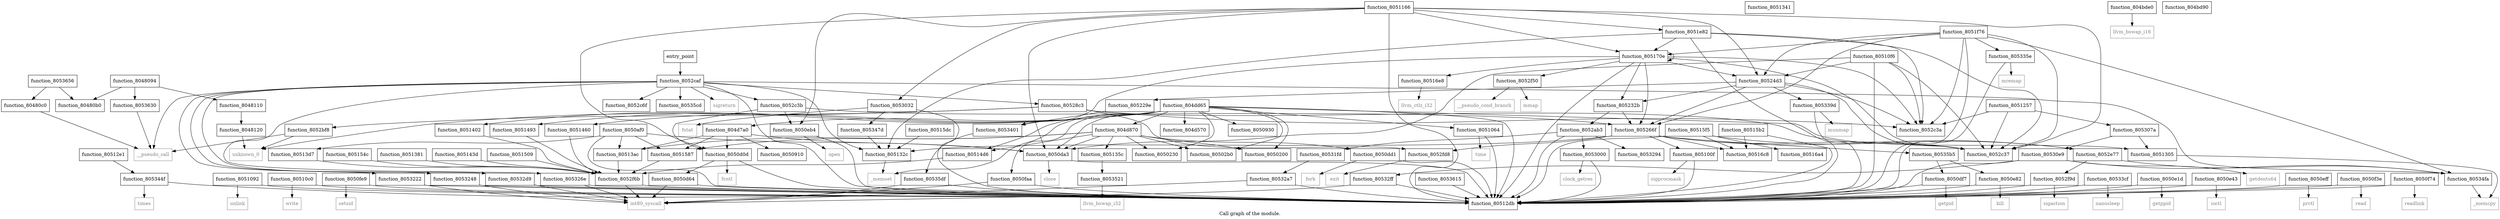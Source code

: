 digraph "Call graph of the module." {
  label="Call graph of the module.";
  node [shape=record];

  Node_function_805143d [label="{function_805143d}"];
  Node_function_8052f50 [label="{function_8052f50}"];
  Node_function_80515dc [label="{function_80515dc}"];
  Node_function_805100f [label="{function_805100f}"];
  Node_function_8051064 [label="{function_8051064}"];
  Node_function_8051460 [label="{function_8051460}"];
  Node_function_8051092 [label="{function_8051092}"];
  Node_function_80510c0 [label="{function_80510c0}"];
  Node_function_80510f6 [label="{function_80510f6}"];
  Node_function_8051166 [label="{function_8051166}"];
  Node_function_8051257 [label="{function_8051257}"];
  Node_function_80512db [label="{function_80512db}"];
  Node_function_80512e1 [label="{function_80512e1}"];
  Node_function_8051305 [label="{function_8051305}"];
  Node_function_8052caf [label="{function_8052caf}"];
  Node_function_8052c3a [label="{function_8052c3a}"];
  Node_function_805132c [label="{function_805132c}"];
  Node_function_80515f5 [label="{function_80515f5}"];
  Node_function_805229e [label="{function_805229e}"];
  Node_function_8051493 [label="{function_8051493}"];
  Node_function_80516a4 [label="{function_80516a4}"];
  Node_function_8051341 [label="{function_8051341}"];
  Node_function_80514d6 [label="{function_80514d6}"];
  Node_function_8052c3b [label="{function_8052c3b}"];
  Node_function_805135c [label="{function_805135c}"];
  Node_function_80513ac [label="{function_80513ac}"];
  Node_function_805232b [label="{function_805232b}"];
  Node_function_80524d3 [label="{function_80524d3}"];
  Node_function_8051509 [label="{function_8051509}"];
  Node_function_805266f [label="{function_805266f}"];
  Node_function_80516c8 [label="{function_80516c8}"];
  Node_function_805154c [label="{function_805154c}"];
  Node_function_8052c6f [label="{function_8052c6f}"];
  Node_function_8051381 [label="{function_8051381}"];
  Node_function_80516e8 [label="{function_80516e8}"];
  Node_function_8052e77 [label="{function_8052e77}"];
  Node_function_80528c3 [label="{function_80528c3}"];
  Node_function_8052ab3 [label="{function_8052ab3}"];
  Node_function_8051587 [label="{function_8051587}"];
  Node_function_805170e [label="{function_805170e}"];
  Node_function_8052bf8 [label="{function_8052bf8}"];
  Node_function_80515b2 [label="{function_80515b2}"];
  Node_function_8052c37 [label="{function_8052c37}"];
  Node_function_8051e82 [label="{function_8051e82}"];
  Node_function_80513d7 [label="{function_80513d7}"];
  Node_function_8051402 [label="{function_8051402}"];
  Node_function_8051f76 [label="{function_8051f76}"];
  Node_function_8052f9d [label="{function_8052f9d}"];
  Node_function_8052fd8 [label="{function_8052fd8}"];
  Node_function_8053000 [label="{function_8053000}"];
  Node_function_8053032 [label="{function_8053032}"];
  Node_function_805307a [label="{function_805307a}"];
  Node_function_80530e9 [label="{function_80530e9}"];
  Node_function_8050fe9 [label="{function_8050fe9}"];
  Node_function_8052f6b [label="{function_8052f6b}"];
  Node_function_80531fd [label="{function_80531fd}"];
  Node_function_8053222 [label="{function_8053222}"];
  Node_function_8053248 [label="{function_8053248}"];
  Node_function_805326e [label="{function_805326e}"];
  Node_function_8053294 [label="{function_8053294}"];
  Node_function_80532a7 [label="{function_80532a7}"];
  Node_function_80532d9 [label="{function_80532d9}"];
  Node_function_80532ff [label="{function_80532ff}"];
  Node_function_805335e [label="{function_805335e}"];
  Node_function_805339d [label="{function_805339d}"];
  Node_function_80533cf [label="{function_80533cf}"];
  Node_function_8053401 [label="{function_8053401}"];
  Node_function_805344f [label="{function_805344f}"];
  Node_function_805347d [label="{function_805347d}"];
  Node_function_80534fa [label="{function_80534fa}"];
  Node_function_8053521 [label="{function_8053521}"];
  Node_function_80535b5 [label="{function_80535b5}"];
  Node_function_80535cd [label="{function_80535cd}"];
  Node_function_80535df [label="{function_80535df}"];
  Node_function_8053615 [label="{function_8053615}"];
  Node_function_8053630 [label="{function_8053630}"];
  Node_function_8053656 [label="{function_8053656}"];
  Node_llvm_bswap_i32 [color="gray50", fontcolor="gray50", label="{llvm_bswap_i32}"];
  Node_llvm_ctlz_i32 [color="gray50", fontcolor="gray50", label="{llvm_ctlz_i32}"];
  Node__memset [color="gray50", fontcolor="gray50", label="{_memset}"];
  Node__memcpy [color="gray50", fontcolor="gray50", label="{_memcpy}"];
  Node_llvm_bswap_i16 [color="gray50", fontcolor="gray50", label="{llvm_bswap_i16}"];
  Node_unknown_0 [color="gray50", fontcolor="gray50", label="{unknown_0}"];
  Node_fcntl [color="gray50", fontcolor="gray50", label="{fcntl}"];
  Node_int80_syscall [color="gray50", fontcolor="gray50", label="{int80_syscall}"];
  Node_close [color="gray50", fontcolor="gray50", label="{close}"];
  Node_fork [color="gray50", fontcolor="gray50", label="{fork}"];
  Node_getpid [color="gray50", fontcolor="gray50", label="{getpid}"];
  Node_getppid [color="gray50", fontcolor="gray50", label="{getppid}"];
  Node_ioctl [color="gray50", fontcolor="gray50", label="{ioctl}"];
  Node_kill [color="gray50", fontcolor="gray50", label="{kill}"];
  Node_open [color="gray50", fontcolor="gray50", label="{open}"];
  Node_prctl [color="gray50", fontcolor="gray50", label="{prctl}"];
  Node_read [color="gray50", fontcolor="gray50", label="{read}"];
  Node_readlink [color="gray50", fontcolor="gray50", label="{readlink}"];
  Node_setsid [color="gray50", fontcolor="gray50", label="{setsid}"];
  Node_sigprocmask [color="gray50", fontcolor="gray50", label="{sigprocmask}"];
  Node_time [color="gray50", fontcolor="gray50", label="{time}"];
  Node_unlink [color="gray50", fontcolor="gray50", label="{unlink}"];
  Node_write [color="gray50", fontcolor="gray50", label="{write}"];
  Node_sigreturn [color="gray50", fontcolor="gray50", label="{sigreturn}"];
  Node_mmap [color="gray50", fontcolor="gray50", label="{mmap}"];
  Node_sigaction [color="gray50", fontcolor="gray50", label="{sigaction}"];
  Node_exit [color="gray50", fontcolor="gray50", label="{exit}"];
  Node_clock_getres [color="gray50", fontcolor="gray50", label="{clock_getres}"];
  Node_fstat [color="gray50", fontcolor="gray50", label="{fstat}"];
  Node_getdents64 [color="gray50", fontcolor="gray50", label="{getdents64}"];
  Node_mremap [color="gray50", fontcolor="gray50", label="{mremap}"];
  Node_munmap [color="gray50", fontcolor="gray50", label="{munmap}"];
  Node_nanosleep [color="gray50", fontcolor="gray50", label="{nanosleep}"];
  Node_times [color="gray50", fontcolor="gray50", label="{times}"];
  Node___pseudo_call [color="gray50", fontcolor="gray50", label="{__pseudo_call}"];
  Node___pseudo_cond_branch [color="gray50", fontcolor="gray50", label="{__pseudo_cond_branch}"];
  Node_function_8048094 [label="{function_8048094}"];
  Node_function_80480b0 [label="{function_80480b0}"];
  Node_function_80480c0 [label="{function_80480c0}"];
  Node_function_8048110 [label="{function_8048110}"];
  Node_function_8048120 [label="{function_8048120}"];
  Node_entry_point [label="{entry_point}"];
  Node_function_804bd90 [label="{function_804bd90}"];
  Node_function_804bde0 [label="{function_804bde0}"];
  Node_function_804d570 [label="{function_804d570}"];
  Node_function_804d7a0 [label="{function_804d7a0}"];
  Node_function_804d870 [label="{function_804d870}"];
  Node_function_804dd65 [label="{function_804dd65}"];
  Node_function_8050200 [label="{function_8050200}"];
  Node_function_8050230 [label="{function_8050230}"];
  Node_function_80502b0 [label="{function_80502b0}"];
  Node_function_8050910 [label="{function_8050910}"];
  Node_function_8050930 [label="{function_8050930}"];
  Node_function_8050af0 [label="{function_8050af0}"];
  Node_function_8050d0d [label="{function_8050d0d}"];
  Node_function_8050d64 [label="{function_8050d64}"];
  Node_function_8050da3 [label="{function_8050da3}"];
  Node_function_8050dd1 [label="{function_8050dd1}"];
  Node_function_8050df7 [label="{function_8050df7}"];
  Node_function_8050e1d [label="{function_8050e1d}"];
  Node_function_8050e43 [label="{function_8050e43}"];
  Node_function_8050e82 [label="{function_8050e82}"];
  Node_function_8050eb4 [label="{function_8050eb4}"];
  Node_function_8050eff [label="{function_8050eff}"];
  Node_function_8050f3e [label="{function_8050f3e}"];
  Node_function_8050f74 [label="{function_8050f74}"];
  Node_function_8050faa [label="{function_8050faa}"];
  Node_function_805143d -> Node_function_8052f6b;
  Node_function_8052f50 -> Node_mmap;
  Node_function_8052f50 -> Node___pseudo_cond_branch;
  Node_function_80515dc -> Node_function_805132c;
  Node_function_805100f -> Node_function_80512db;
  Node_function_805100f -> Node_sigprocmask;
  Node_function_8051064 -> Node_function_80512db;
  Node_function_8051064 -> Node_time;
  Node_function_8051460 -> Node_function_8052f6b;
  Node_function_8051092 -> Node_function_80512db;
  Node_function_8051092 -> Node_unlink;
  Node_function_80510c0 -> Node_function_80512db;
  Node_function_80510c0 -> Node_write;
  Node_function_80510f6 -> Node_function_80512db;
  Node_function_80510f6 -> Node_function_8052c3a;
  Node_function_80510f6 -> Node_function_80524d3;
  Node_function_80510f6 -> Node_function_8052c37;
  Node_function_80510f6 -> Node_function_8050da3;
  Node_function_8051166 -> Node_function_80512db;
  Node_function_8051166 -> Node_function_80524d3;
  Node_function_8051166 -> Node_function_805170e;
  Node_function_8051166 -> Node_function_8052c37;
  Node_function_8051166 -> Node_function_8051e82;
  Node_function_8051166 -> Node_function_8053032;
  Node_function_8051166 -> Node_function_8050d0d;
  Node_function_8051166 -> Node_function_8050da3;
  Node_function_8051166 -> Node_function_8050eb4;
  Node_function_8051257 -> Node_function_8052c3a;
  Node_function_8051257 -> Node_function_8052c37;
  Node_function_8051257 -> Node_function_805307a;
  Node_function_80512e1 -> Node_function_805344f;
  Node_function_8051305 -> Node__memcpy;
  Node_function_8052caf -> Node_function_80512db;
  Node_function_8052caf -> Node_function_805132c;
  Node_function_8052caf -> Node_function_8052c3b;
  Node_function_8052caf -> Node_function_8052c6f;
  Node_function_8052caf -> Node_function_80528c3;
  Node_function_8052caf -> Node_function_8053222;
  Node_function_8052caf -> Node_function_8053248;
  Node_function_8052caf -> Node_function_805326e;
  Node_function_8052caf -> Node_function_80532d9;
  Node_function_8052caf -> Node_function_80534fa;
  Node_function_8052caf -> Node_function_80535cd;
  Node_function_8052caf -> Node_sigreturn;
  Node_function_8052caf -> Node___pseudo_call;
  Node_function_805132c -> Node__memset;
  Node_function_80515f5 -> Node_function_80512db;
  Node_function_80515f5 -> Node_function_80516a4;
  Node_function_80515f5 -> Node_function_80516c8;
  Node_function_80515f5 -> Node_function_8052e77;
  Node_function_805229e -> Node_function_8053401;
  Node_function_8051493 -> Node_function_8052f6b;
  Node_function_80514d6 -> Node_function_8052f6b;
  Node_function_8052c3b -> Node_function_805266f;
  Node_function_8052c3b -> Node_function_8050d0d;
  Node_function_8052c3b -> Node_function_8050eb4;
  Node_function_805135c -> Node_function_8053521;
  Node_function_80513ac -> Node_function_8052f6b;
  Node_function_805232b -> Node_function_805266f;
  Node_function_805232b -> Node_function_8052ab3;
  Node_function_80524d3 -> Node_function_8052c3a;
  Node_function_80524d3 -> Node_function_805229e;
  Node_function_80524d3 -> Node_function_805232b;
  Node_function_80524d3 -> Node_function_805266f;
  Node_function_80524d3 -> Node_function_8052c37;
  Node_function_80524d3 -> Node_function_805339d;
  Node_function_8051509 -> Node_function_8052f6b;
  Node_function_805266f -> Node_function_805100f;
  Node_function_805266f -> Node_function_805132c;
  Node_function_805266f -> Node_function_80516c8;
  Node_function_805266f -> Node_function_8052e77;
  Node_function_805266f -> Node_function_8052c37;
  Node_function_805266f -> Node_function_8052fd8;
  Node_function_805266f -> Node_function_80535b5;
  Node_function_805154c -> Node_function_8052f6b;
  Node_function_8051381 -> Node_function_8052f6b;
  Node_function_80516e8 -> Node_llvm_ctlz_i32;
  Node_function_8052e77 -> Node_function_8052f9d;
  Node_function_8052e77 -> Node_function_80534fa;
  Node_function_80528c3 -> Node_function_8052c3a;
  Node_function_80528c3 -> Node_function_8052bf8;
  Node_function_80528c3 -> Node_function_8052c37;
  Node_function_80528c3 -> Node_function_8052fd8;
  Node_function_80528c3 -> Node_unknown_0;
  Node_function_8052ab3 -> Node_function_80512db;
  Node_function_8052ab3 -> Node_function_8053000;
  Node_function_8052ab3 -> Node_function_80531fd;
  Node_function_8052ab3 -> Node_function_8053294;
  Node_function_8051587 -> Node_function_8052f6b;
  Node_function_805170e -> Node_function_8052f50;
  Node_function_805170e -> Node_function_80512db;
  Node_function_805170e -> Node_function_8052c3a;
  Node_function_805170e -> Node_function_805232b;
  Node_function_805170e -> Node_function_80524d3;
  Node_function_805170e -> Node_function_805266f;
  Node_function_805170e -> Node_function_80516e8;
  Node_function_805170e -> Node_function_805170e;
  Node_function_805170e -> Node_function_8052c37;
  Node_function_805170e -> Node_function_8053401;
  Node_function_8052bf8 -> Node_unknown_0;
  Node_function_8052bf8 -> Node___pseudo_call;
  Node_function_80515b2 -> Node_function_80512db;
  Node_function_80515b2 -> Node_function_80516c8;
  Node_function_8051e82 -> Node_function_80512db;
  Node_function_8051e82 -> Node_function_8052c3a;
  Node_function_8051e82 -> Node_function_805132c;
  Node_function_8051e82 -> Node_function_805170e;
  Node_function_8051e82 -> Node_function_8052c37;
  Node_function_80513d7 -> Node_function_8052f6b;
  Node_function_8051402 -> Node_function_8052f6b;
  Node_function_8051f76 -> Node_function_80512db;
  Node_function_8051f76 -> Node_function_8052c3a;
  Node_function_8051f76 -> Node_function_80524d3;
  Node_function_8051f76 -> Node_function_805266f;
  Node_function_8051f76 -> Node_function_805170e;
  Node_function_8051f76 -> Node_function_8052c37;
  Node_function_8051f76 -> Node_function_805335e;
  Node_function_8051f76 -> Node_function_80534fa;
  Node_function_8052f9d -> Node_function_80512db;
  Node_function_8052f9d -> Node_sigaction;
  Node_function_8052fd8 -> Node_exit;
  Node_function_8053000 -> Node_function_80512db;
  Node_function_8053000 -> Node_clock_getres;
  Node_function_8053032 -> Node_function_80512db;
  Node_function_8053032 -> Node_function_805347d;
  Node_function_8053032 -> Node_fstat;
  Node_function_805307a -> Node_function_8051305;
  Node_function_805307a -> Node_function_80530e9;
  Node_function_80530e9 -> Node_function_80512db;
  Node_function_80530e9 -> Node_function_80532ff;
  Node_function_80530e9 -> Node_function_80534fa;
  Node_function_80530e9 -> Node_getdents64;
  Node_function_8050fe9 -> Node_function_80512db;
  Node_function_8050fe9 -> Node_setsid;
  Node_function_8052f6b -> Node_function_80512db;
  Node_function_8052f6b -> Node_int80_syscall;
  Node_function_80531fd -> Node_function_80532a7;
  Node_function_8053222 -> Node_function_80512db;
  Node_function_8053222 -> Node_int80_syscall;
  Node_function_8053248 -> Node_function_80512db;
  Node_function_8053248 -> Node_int80_syscall;
  Node_function_805326e -> Node_function_80512db;
  Node_function_805326e -> Node_int80_syscall;
  Node_function_80532a7 -> Node_function_80512db;
  Node_function_80532a7 -> Node_int80_syscall;
  Node_function_80532d9 -> Node_function_80512db;
  Node_function_80532d9 -> Node_int80_syscall;
  Node_function_80532ff -> Node_function_80512db;
  Node_function_80532ff -> Node_int80_syscall;
  Node_function_805335e -> Node_function_80512db;
  Node_function_805335e -> Node_mremap;
  Node_function_805339d -> Node_function_80512db;
  Node_function_805339d -> Node_munmap;
  Node_function_80533cf -> Node_function_80512db;
  Node_function_80533cf -> Node_nanosleep;
  Node_function_8053401 -> Node_function_80535df;
  Node_function_805344f -> Node_function_80512db;
  Node_function_805344f -> Node_times;
  Node_function_805347d -> Node_function_805132c;
  Node_function_80534fa -> Node__memcpy;
  Node_function_8053521 -> Node_llvm_bswap_i32;
  Node_function_80535b5 -> Node_function_8050df7;
  Node_function_80535b5 -> Node_function_8050e82;
  Node_function_80535df -> Node_function_80512db;
  Node_function_80535df -> Node_int80_syscall;
  Node_function_8053615 -> Node_function_80512db;
  Node_function_8053630 -> Node___pseudo_call;
  Node_function_8053656 -> Node_function_80480b0;
  Node_function_8053656 -> Node_function_80480c0;
  Node_function_8048094 -> Node_function_8053630;
  Node_function_8048094 -> Node_function_80480b0;
  Node_function_8048094 -> Node_function_8048110;
  Node_function_80480c0 -> Node___pseudo_call;
  Node_function_8048110 -> Node_function_8048120;
  Node_function_8048120 -> Node_unknown_0;
  Node_entry_point -> Node_function_8052caf;
  Node_function_804bde0 -> Node_llvm_bswap_i16;
  Node_function_804d7a0 -> Node_function_80513ac;
  Node_function_804d7a0 -> Node_function_8051587;
  Node_function_804d7a0 -> Node_function_8050910;
  Node_function_804d7a0 -> Node_function_8050d0d;
  Node_function_804d7a0 -> Node_function_8050da3;
  Node_function_804d870 -> Node_function_80514d6;
  Node_function_804d870 -> Node_function_805135c;
  Node_function_804d870 -> Node_function_80513ac;
  Node_function_804d870 -> Node_function_8051587;
  Node_function_804d870 -> Node_function_8050200;
  Node_function_804d870 -> Node_function_8050230;
  Node_function_804d870 -> Node_function_80502b0;
  Node_function_804d870 -> Node_function_8050da3;
  Node_function_804d870 -> Node_function_8050dd1;
  Node_function_804dd65 -> Node_function_8051064;
  Node_function_804dd65 -> Node_function_8051460;
  Node_function_804dd65 -> Node_function_80512db;
  Node_function_804dd65 -> Node_function_8051305;
  Node_function_804dd65 -> Node_function_8051493;
  Node_function_804dd65 -> Node_function_80514d6;
  Node_function_804dd65 -> Node_function_8051402;
  Node_function_804dd65 -> Node__memset;
  Node_function_804dd65 -> Node_function_804d570;
  Node_function_804dd65 -> Node_function_804d7a0;
  Node_function_804dd65 -> Node_function_804d870;
  Node_function_804dd65 -> Node_function_8050200;
  Node_function_804dd65 -> Node_function_8050230;
  Node_function_804dd65 -> Node_function_80502b0;
  Node_function_804dd65 -> Node_function_8050930;
  Node_function_804dd65 -> Node_function_8050da3;
  Node_function_804dd65 -> Node_function_8050faa;
  Node_function_8050af0 -> Node_function_80512db;
  Node_function_8050af0 -> Node_function_80513ac;
  Node_function_8050af0 -> Node_function_8051587;
  Node_function_8050af0 -> Node_function_80513d7;
  Node_function_8050af0 -> Node_function_8050da3;
  Node_function_8050d0d -> Node_function_80512db;
  Node_function_8050d0d -> Node_fcntl;
  Node_function_8050d0d -> Node_function_8050d64;
  Node_function_8050d64 -> Node_function_80512db;
  Node_function_8050d64 -> Node_int80_syscall;
  Node_function_8050da3 -> Node_function_80512db;
  Node_function_8050da3 -> Node_close;
  Node_function_8050dd1 -> Node_function_80512db;
  Node_function_8050dd1 -> Node_fork;
  Node_function_8050df7 -> Node_function_80512db;
  Node_function_8050df7 -> Node_getpid;
  Node_function_8050e1d -> Node_function_80512db;
  Node_function_8050e1d -> Node_getppid;
  Node_function_8050e43 -> Node_function_80512db;
  Node_function_8050e43 -> Node_ioctl;
  Node_function_8050e82 -> Node_function_80512db;
  Node_function_8050e82 -> Node_kill;
  Node_function_8050eb4 -> Node_function_80512db;
  Node_function_8050eb4 -> Node_open;
  Node_function_8050eff -> Node_function_80512db;
  Node_function_8050eff -> Node_prctl;
  Node_function_8050f3e -> Node_function_80512db;
  Node_function_8050f3e -> Node_read;
  Node_function_8050f74 -> Node_function_80512db;
  Node_function_8050f74 -> Node_readlink;
  Node_function_8050faa -> Node_function_80512db;
  Node_function_8050faa -> Node_int80_syscall;
}
